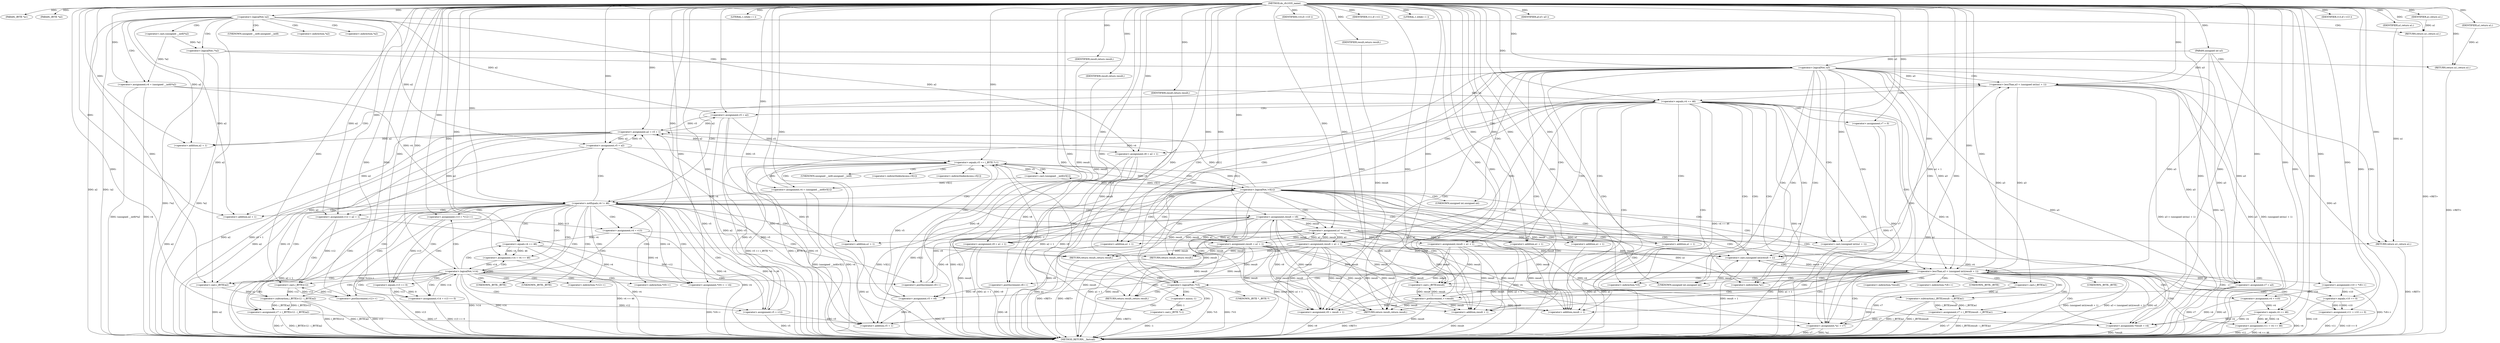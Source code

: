 digraph do_rfc1035_name {  
"1000112" [label = "(METHOD,do_rfc1035_name)" ]
"1000367" [label = "(METHOD_RETURN,__fastcall)" ]
"1000113" [label = "(PARAM,_BYTE *a1)" ]
"1000114" [label = "(PARAM,_BYTE *a2)" ]
"1000115" [label = "(PARAM,unsigned int a3)" ]
"1000129" [label = "(<operator>.logicalNot,!a2)" ]
"1000131" [label = "(RETURN,return a1;,return a1;)" ]
"1000132" [label = "(IDENTIFIER,a1,return a1;)" ]
"1000133" [label = "(<operator>.assignment,v4 = (unsigned __int8)*a2)" ]
"1000135" [label = "(<operator>.cast,(unsigned __int8)*a2)" ]
"1000140" [label = "(<operator>.logicalNot,!*a2)" ]
"1000143" [label = "(RETURN,return a1;,return a1;)" ]
"1000144" [label = "(IDENTIFIER,a1,return a1;)" ]
"1000146" [label = "(<operator>.logicalNot,!a3)" ]
"1000151" [label = "(<operator>.lessThan,a3 < (unsigned int)(a1 + 1))" ]
"1000153" [label = "(<operator>.cast,(unsigned int)(a1 + 1))" ]
"1000155" [label = "(<operator>.addition,a1 + 1)" ]
"1000158" [label = "(RETURN,return a1;,return a1;)" ]
"1000159" [label = "(IDENTIFIER,a1,return a1;)" ]
"1000161" [label = "(<operator>.equals,v4 == 46)" ]
"1000165" [label = "(<operator>.assignment,v5 = a2)" ]
"1000168" [label = "(<operator>.assignment,result = a1 + 1)" ]
"1000170" [label = "(<operator>.addition,a1 + 1)" ]
"1000173" [label = "(<operator>.assignment,v7 = 0)" ]
"1000177" [label = "(<operator>.assignment,result = a1 + 1)" ]
"1000179" [label = "(<operator>.addition,a1 + 1)" ]
"1000182" [label = "(<operator>.assignment,v8 = a2 + 1)" ]
"1000184" [label = "(<operator>.addition,a2 + 1)" ]
"1000188" [label = "(LITERAL,1,while ( 1 ))" ]
"1000190" [label = "(<operator>.assignment,v9 = result + 1)" ]
"1000192" [label = "(<operator>.addition,result + 1)" ]
"1000196" [label = "(<operator>.lessThan,a3 < (unsigned int)(result + 1))" ]
"1000198" [label = "(<operator>.cast,(unsigned int)(result + 1))" ]
"1000200" [label = "(<operator>.addition,result + 1)" ]
"1000203" [label = "(RETURN,return result;,return result;)" ]
"1000204" [label = "(IDENTIFIER,result,return result;)" ]
"1000205" [label = "(<operator>.assignment,*result = v4)" ]
"1000209" [label = "(<operator>.assignment,v5 = v8)" ]
"1000212" [label = "(<operator>.assignment,v10 = *v8++)" ]
"1000215" [label = "(<operator>.postIncrement,v8++)" ]
"1000217" [label = "(<operator>.assignment,v4 = v10)" ]
"1000220" [label = "(<operator>.assignment,v7 = (_BYTE)result - (_BYTE)a1)" ]
"1000222" [label = "(<operator>.subtraction,(_BYTE)result - (_BYTE)a1)" ]
"1000223" [label = "(<operator>.cast,(_BYTE)result)" ]
"1000226" [label = "(<operator>.cast,(_BYTE)a1)" ]
"1000229" [label = "(<operator>.assignment,v11 = v10 == 0)" ]
"1000231" [label = "(<operator>.equals,v10 == 0)" ]
"1000235" [label = "(IDENTIFIER,v10,if ( v10 ))" ]
"1000236" [label = "(<operator>.assignment,v11 = v4 == 46)" ]
"1000238" [label = "(<operator>.equals,v4 == 46)" ]
"1000241" [label = "(<operator>.preIncrement,++result)" ]
"1000244" [label = "(IDENTIFIER,v11,if ( v11 ))" ]
"1000247" [label = "(<operator>.assignment,result = v9)" ]
"1000252" [label = "(LITERAL,1,while ( 1 ))" ]
"1000254" [label = "(<operator>.assignment,*a1 = v7)" ]
"1000259" [label = "(<operator>.logicalNot,!*v5)" ]
"1000262" [label = "(RETURN,return result;,return result;)" ]
"1000263" [label = "(IDENTIFIER,result,return result;)" ]
"1000264" [label = "(<operator>.assignment,a2 = v5 + 1)" ]
"1000266" [label = "(<operator>.addition,v5 + 1)" ]
"1000270" [label = "(<operator>.equals,v5 == (_BYTE *)-1)" ]
"1000272" [label = "(<operator>.cast,(_BYTE *)-1)" ]
"1000274" [label = "(<operator>.minus,-1)" ]
"1000276" [label = "(RETURN,return result;,return result;)" ]
"1000277" [label = "(IDENTIFIER,result,return result;)" ]
"1000278" [label = "(<operator>.assignment,v4 = (unsigned __int8)v5[1])" ]
"1000280" [label = "(<operator>.cast,(unsigned __int8)v5[1])" ]
"1000286" [label = "(<operator>.logicalNot,!v5[1])" ]
"1000290" [label = "(RETURN,return result;,return result;)" ]
"1000291" [label = "(IDENTIFIER,result,return result;)" ]
"1000292" [label = "(<operator>.assignment,a1 = result)" ]
"1000296" [label = "(IDENTIFIER,a3,if ( a3 ))" ]
"1000299" [label = "(<operator>.assignment,v9 = a1 + 1)" ]
"1000301" [label = "(<operator>.addition,a1 + 1)" ]
"1000305" [label = "(<operator>.notEquals,v4 != 46)" ]
"1000309" [label = "(<operator>.assignment,v12 = a2 + 1)" ]
"1000311" [label = "(<operator>.addition,a2 + 1)" ]
"1000316" [label = "(<operator>.assignment,*v9++ = v4)" ]
"1000318" [label = "(<operator>.postIncrement,v9++)" ]
"1000321" [label = "(<operator>.assignment,v5 = v12)" ]
"1000324" [label = "(<operator>.assignment,v7 = (_BYTE)v12 - (_BYTE)a2)" ]
"1000326" [label = "(<operator>.subtraction,(_BYTE)v12 - (_BYTE)a2)" ]
"1000327" [label = "(<operator>.cast,(_BYTE)v12)" ]
"1000330" [label = "(<operator>.cast,(_BYTE)a2)" ]
"1000333" [label = "(<operator>.assignment,v13 = *v12++)" ]
"1000336" [label = "(<operator>.postIncrement,v12++)" ]
"1000338" [label = "(<operator>.assignment,v4 = v13)" ]
"1000341" [label = "(<operator>.assignment,v14 = v13 == 0)" ]
"1000343" [label = "(<operator>.equals,v13 == 0)" ]
"1000347" [label = "(IDENTIFIER,v13,if ( v13 ))" ]
"1000348" [label = "(<operator>.assignment,v14 = v4 == 46)" ]
"1000350" [label = "(<operator>.equals,v4 == 46)" ]
"1000353" [label = "(<operator>.logicalNot,!v14)" ]
"1000356" [label = "(<operator>.assignment,v5 = a2)" ]
"1000359" [label = "(<operator>.assignment,result = a1 + 1)" ]
"1000361" [label = "(<operator>.addition,a1 + 1)" ]
"1000364" [label = "(<operator>.assignment,v7 = a3)" ]
"1000136" [label = "(UNKNOWN,unsigned __int8,unsigned __int8)" ]
"1000137" [label = "(<operator>.indirection,*a2)" ]
"1000141" [label = "(<operator>.indirection,*a2)" ]
"1000154" [label = "(UNKNOWN,unsigned int,unsigned int)" ]
"1000199" [label = "(UNKNOWN,unsigned int,unsigned int)" ]
"1000206" [label = "(<operator>.indirection,*result)" ]
"1000214" [label = "(<operator>.indirection,*v8++)" ]
"1000224" [label = "(UNKNOWN,_BYTE,_BYTE)" ]
"1000227" [label = "(UNKNOWN,_BYTE,_BYTE)" ]
"1000255" [label = "(<operator>.indirection,*a1)" ]
"1000260" [label = "(<operator>.indirection,*v5)" ]
"1000273" [label = "(UNKNOWN,_BYTE *,_BYTE *)" ]
"1000281" [label = "(UNKNOWN,unsigned __int8,unsigned __int8)" ]
"1000282" [label = "(<operator>.indirectIndexAccess,v5[1])" ]
"1000287" [label = "(<operator>.indirectIndexAccess,v5[1])" ]
"1000317" [label = "(<operator>.indirection,*v9++)" ]
"1000328" [label = "(UNKNOWN,_BYTE,_BYTE)" ]
"1000331" [label = "(UNKNOWN,_BYTE,_BYTE)" ]
"1000335" [label = "(<operator>.indirection,*v12++)" ]
  "1000290" -> "1000367"  [ label = "DDG: <RET>"] 
  "1000131" -> "1000367"  [ label = "DDG: <RET>"] 
  "1000158" -> "1000367"  [ label = "DDG: <RET>"] 
  "1000276" -> "1000367"  [ label = "DDG: <RET>"] 
  "1000262" -> "1000367"  [ label = "DDG: <RET>"] 
  "1000348" -> "1000367"  [ label = "DDG: v4 == 46"] 
  "1000226" -> "1000367"  [ label = "DDG: a1"] 
  "1000259" -> "1000367"  [ label = "DDG: *v5"] 
  "1000326" -> "1000367"  [ label = "DDG: (_BYTE)v12"] 
  "1000292" -> "1000367"  [ label = "DDG: result"] 
  "1000165" -> "1000367"  [ label = "DDG: a2"] 
  "1000161" -> "1000367"  [ label = "DDG: v4 == 46"] 
  "1000217" -> "1000367"  [ label = "DDG: v4"] 
  "1000198" -> "1000367"  [ label = "DDG: result + 1"] 
  "1000190" -> "1000367"  [ label = "DDG: v9"] 
  "1000333" -> "1000367"  [ label = "DDG: *v12++"] 
  "1000321" -> "1000367"  [ label = "DDG: v5"] 
  "1000222" -> "1000367"  [ label = "DDG: (_BYTE)result"] 
  "1000324" -> "1000367"  [ label = "DDG: v7"] 
  "1000238" -> "1000367"  [ label = "DDG: v4"] 
  "1000165" -> "1000367"  [ label = "DDG: v5"] 
  "1000343" -> "1000367"  [ label = "DDG: v13"] 
  "1000326" -> "1000367"  [ label = "DDG: (_BYTE)a2"] 
  "1000259" -> "1000367"  [ label = "DDG: !*v5"] 
  "1000353" -> "1000367"  [ label = "DDG: !v14"] 
  "1000173" -> "1000367"  [ label = "DDG: v7"] 
  "1000336" -> "1000367"  [ label = "DDG: v12"] 
  "1000264" -> "1000367"  [ label = "DDG: a2"] 
  "1000350" -> "1000367"  [ label = "DDG: v4"] 
  "1000182" -> "1000367"  [ label = "DDG: a2 + 1"] 
  "1000177" -> "1000367"  [ label = "DDG: result"] 
  "1000229" -> "1000367"  [ label = "DDG: v11"] 
  "1000220" -> "1000367"  [ label = "DDG: v7"] 
  "1000151" -> "1000367"  [ label = "DDG: a3"] 
  "1000129" -> "1000367"  [ label = "DDG: a2"] 
  "1000270" -> "1000367"  [ label = "DDG: (_BYTE *)-1"] 
  "1000272" -> "1000367"  [ label = "DDG: -1"] 
  "1000133" -> "1000367"  [ label = "DDG: v4"] 
  "1000299" -> "1000367"  [ label = "DDG: a1 + 1"] 
  "1000212" -> "1000367"  [ label = "DDG: *v8++"] 
  "1000270" -> "1000367"  [ label = "DDG: v5 == (_BYTE *)-1"] 
  "1000264" -> "1000367"  [ label = "DDG: v5 + 1"] 
  "1000151" -> "1000367"  [ label = "DDG: (unsigned int)(a1 + 1)"] 
  "1000222" -> "1000367"  [ label = "DDG: (_BYTE)a1"] 
  "1000301" -> "1000367"  [ label = "DDG: a1"] 
  "1000182" -> "1000367"  [ label = "DDG: v8"] 
  "1000364" -> "1000367"  [ label = "DDG: v7"] 
  "1000179" -> "1000367"  [ label = "DDG: a1"] 
  "1000146" -> "1000367"  [ label = "DDG: a3"] 
  "1000153" -> "1000367"  [ label = "DDG: a1 + 1"] 
  "1000236" -> "1000367"  [ label = "DDG: v11"] 
  "1000115" -> "1000367"  [ label = "DDG: a3"] 
  "1000270" -> "1000367"  [ label = "DDG: v5"] 
  "1000231" -> "1000367"  [ label = "DDG: v10"] 
  "1000254" -> "1000367"  [ label = "DDG: *a1"] 
  "1000359" -> "1000367"  [ label = "DDG: a1 + 1"] 
  "1000184" -> "1000367"  [ label = "DDG: a2"] 
  "1000220" -> "1000367"  [ label = "DDG: (_BYTE)result - (_BYTE)a1"] 
  "1000278" -> "1000367"  [ label = "DDG: v4"] 
  "1000247" -> "1000367"  [ label = "DDG: v9"] 
  "1000247" -> "1000367"  [ label = "DDG: result"] 
  "1000341" -> "1000367"  [ label = "DDG: v13 == 0"] 
  "1000168" -> "1000367"  [ label = "DDG: a1 + 1"] 
  "1000364" -> "1000367"  [ label = "DDG: a3"] 
  "1000286" -> "1000367"  [ label = "DDG: !v5[1]"] 
  "1000286" -> "1000367"  [ label = "DDG: v5[1]"] 
  "1000196" -> "1000367"  [ label = "DDG: (unsigned int)(result + 1)"] 
  "1000316" -> "1000367"  [ label = "DDG: *v9++"] 
  "1000330" -> "1000367"  [ label = "DDG: a2"] 
  "1000229" -> "1000367"  [ label = "DDG: v10 == 0"] 
  "1000309" -> "1000367"  [ label = "DDG: a2 + 1"] 
  "1000254" -> "1000367"  [ label = "DDG: v7"] 
  "1000170" -> "1000367"  [ label = "DDG: a1"] 
  "1000133" -> "1000367"  [ label = "DDG: (unsigned __int8)*a2"] 
  "1000140" -> "1000367"  [ label = "DDG: *a2"] 
  "1000278" -> "1000367"  [ label = "DDG: (unsigned __int8)v5[1]"] 
  "1000155" -> "1000367"  [ label = "DDG: a1"] 
  "1000305" -> "1000367"  [ label = "DDG: v4"] 
  "1000299" -> "1000367"  [ label = "DDG: v9"] 
  "1000200" -> "1000367"  [ label = "DDG: result"] 
  "1000205" -> "1000367"  [ label = "DDG: *result"] 
  "1000241" -> "1000367"  [ label = "DDG: result"] 
  "1000177" -> "1000367"  [ label = "DDG: a1 + 1"] 
  "1000196" -> "1000367"  [ label = "DDG: a3 < (unsigned int)(result + 1)"] 
  "1000168" -> "1000367"  [ label = "DDG: result"] 
  "1000338" -> "1000367"  [ label = "DDG: v4"] 
  "1000353" -> "1000367"  [ label = "DDG: v14"] 
  "1000140" -> "1000367"  [ label = "DDG: !*a2"] 
  "1000215" -> "1000367"  [ label = "DDG: v8"] 
  "1000129" -> "1000367"  [ label = "DDG: !a2"] 
  "1000356" -> "1000367"  [ label = "DDG: v5"] 
  "1000209" -> "1000367"  [ label = "DDG: v5"] 
  "1000236" -> "1000367"  [ label = "DDG: v4 == 46"] 
  "1000305" -> "1000367"  [ label = "DDG: v4 != 46"] 
  "1000324" -> "1000367"  [ label = "DDG: (_BYTE)v12 - (_BYTE)a2"] 
  "1000196" -> "1000367"  [ label = "DDG: a3"] 
  "1000146" -> "1000367"  [ label = "DDG: !a3"] 
  "1000356" -> "1000367"  [ label = "DDG: a2"] 
  "1000361" -> "1000367"  [ label = "DDG: a1"] 
  "1000161" -> "1000367"  [ label = "DDG: v4"] 
  "1000151" -> "1000367"  [ label = "DDG: a3 < (unsigned int)(a1 + 1)"] 
  "1000359" -> "1000367"  [ label = "DDG: result"] 
  "1000143" -> "1000367"  [ label = "DDG: <RET>"] 
  "1000203" -> "1000367"  [ label = "DDG: <RET>"] 
  "1000112" -> "1000113"  [ label = "DDG: "] 
  "1000112" -> "1000114"  [ label = "DDG: "] 
  "1000112" -> "1000115"  [ label = "DDG: "] 
  "1000112" -> "1000129"  [ label = "DDG: "] 
  "1000132" -> "1000131"  [ label = "DDG: a1"] 
  "1000112" -> "1000131"  [ label = "DDG: "] 
  "1000112" -> "1000132"  [ label = "DDG: "] 
  "1000135" -> "1000133"  [ label = "DDG: *a2"] 
  "1000112" -> "1000133"  [ label = "DDG: "] 
  "1000135" -> "1000140"  [ label = "DDG: *a2"] 
  "1000144" -> "1000143"  [ label = "DDG: a1"] 
  "1000112" -> "1000143"  [ label = "DDG: "] 
  "1000112" -> "1000144"  [ label = "DDG: "] 
  "1000115" -> "1000146"  [ label = "DDG: a3"] 
  "1000112" -> "1000146"  [ label = "DDG: "] 
  "1000146" -> "1000151"  [ label = "DDG: a3"] 
  "1000196" -> "1000151"  [ label = "DDG: a3"] 
  "1000115" -> "1000151"  [ label = "DDG: a3"] 
  "1000112" -> "1000151"  [ label = "DDG: "] 
  "1000153" -> "1000151"  [ label = "DDG: a1 + 1"] 
  "1000292" -> "1000153"  [ label = "DDG: a1"] 
  "1000112" -> "1000153"  [ label = "DDG: "] 
  "1000292" -> "1000155"  [ label = "DDG: a1"] 
  "1000112" -> "1000155"  [ label = "DDG: "] 
  "1000159" -> "1000158"  [ label = "DDG: a1"] 
  "1000292" -> "1000158"  [ label = "DDG: a1"] 
  "1000112" -> "1000158"  [ label = "DDG: "] 
  "1000112" -> "1000159"  [ label = "DDG: "] 
  "1000133" -> "1000161"  [ label = "DDG: v4"] 
  "1000278" -> "1000161"  [ label = "DDG: v4"] 
  "1000112" -> "1000161"  [ label = "DDG: "] 
  "1000264" -> "1000165"  [ label = "DDG: a2"] 
  "1000129" -> "1000165"  [ label = "DDG: a2"] 
  "1000112" -> "1000165"  [ label = "DDG: "] 
  "1000112" -> "1000168"  [ label = "DDG: "] 
  "1000292" -> "1000168"  [ label = "DDG: a1"] 
  "1000112" -> "1000170"  [ label = "DDG: "] 
  "1000292" -> "1000170"  [ label = "DDG: a1"] 
  "1000112" -> "1000173"  [ label = "DDG: "] 
  "1000112" -> "1000177"  [ label = "DDG: "] 
  "1000292" -> "1000177"  [ label = "DDG: a1"] 
  "1000112" -> "1000179"  [ label = "DDG: "] 
  "1000292" -> "1000179"  [ label = "DDG: a1"] 
  "1000264" -> "1000182"  [ label = "DDG: a2"] 
  "1000129" -> "1000182"  [ label = "DDG: a2"] 
  "1000112" -> "1000182"  [ label = "DDG: "] 
  "1000264" -> "1000184"  [ label = "DDG: a2"] 
  "1000129" -> "1000184"  [ label = "DDG: a2"] 
  "1000112" -> "1000184"  [ label = "DDG: "] 
  "1000112" -> "1000188"  [ label = "DDG: "] 
  "1000177" -> "1000190"  [ label = "DDG: result"] 
  "1000247" -> "1000190"  [ label = "DDG: result"] 
  "1000359" -> "1000190"  [ label = "DDG: result"] 
  "1000241" -> "1000190"  [ label = "DDG: result"] 
  "1000168" -> "1000190"  [ label = "DDG: result"] 
  "1000112" -> "1000190"  [ label = "DDG: "] 
  "1000177" -> "1000192"  [ label = "DDG: result"] 
  "1000247" -> "1000192"  [ label = "DDG: result"] 
  "1000359" -> "1000192"  [ label = "DDG: result"] 
  "1000241" -> "1000192"  [ label = "DDG: result"] 
  "1000168" -> "1000192"  [ label = "DDG: result"] 
  "1000112" -> "1000192"  [ label = "DDG: "] 
  "1000151" -> "1000196"  [ label = "DDG: a3"] 
  "1000146" -> "1000196"  [ label = "DDG: a3"] 
  "1000115" -> "1000196"  [ label = "DDG: a3"] 
  "1000112" -> "1000196"  [ label = "DDG: "] 
  "1000198" -> "1000196"  [ label = "DDG: result + 1"] 
  "1000112" -> "1000198"  [ label = "DDG: "] 
  "1000177" -> "1000198"  [ label = "DDG: result"] 
  "1000247" -> "1000198"  [ label = "DDG: result"] 
  "1000359" -> "1000198"  [ label = "DDG: result"] 
  "1000241" -> "1000198"  [ label = "DDG: result"] 
  "1000168" -> "1000198"  [ label = "DDG: result"] 
  "1000112" -> "1000200"  [ label = "DDG: "] 
  "1000177" -> "1000200"  [ label = "DDG: result"] 
  "1000247" -> "1000200"  [ label = "DDG: result"] 
  "1000359" -> "1000200"  [ label = "DDG: result"] 
  "1000241" -> "1000200"  [ label = "DDG: result"] 
  "1000168" -> "1000200"  [ label = "DDG: result"] 
  "1000204" -> "1000203"  [ label = "DDG: result"] 
  "1000112" -> "1000203"  [ label = "DDG: "] 
  "1000177" -> "1000203"  [ label = "DDG: result"] 
  "1000247" -> "1000203"  [ label = "DDG: result"] 
  "1000359" -> "1000203"  [ label = "DDG: result"] 
  "1000241" -> "1000203"  [ label = "DDG: result"] 
  "1000168" -> "1000203"  [ label = "DDG: result"] 
  "1000112" -> "1000204"  [ label = "DDG: "] 
  "1000217" -> "1000205"  [ label = "DDG: v4"] 
  "1000238" -> "1000205"  [ label = "DDG: v4"] 
  "1000350" -> "1000205"  [ label = "DDG: v4"] 
  "1000305" -> "1000205"  [ label = "DDG: v4"] 
  "1000338" -> "1000205"  [ label = "DDG: v4"] 
  "1000161" -> "1000205"  [ label = "DDG: v4"] 
  "1000112" -> "1000205"  [ label = "DDG: "] 
  "1000182" -> "1000209"  [ label = "DDG: v8"] 
  "1000215" -> "1000209"  [ label = "DDG: v8"] 
  "1000112" -> "1000209"  [ label = "DDG: "] 
  "1000112" -> "1000212"  [ label = "DDG: "] 
  "1000112" -> "1000215"  [ label = "DDG: "] 
  "1000182" -> "1000215"  [ label = "DDG: v8"] 
  "1000212" -> "1000217"  [ label = "DDG: v10"] 
  "1000112" -> "1000217"  [ label = "DDG: "] 
  "1000222" -> "1000220"  [ label = "DDG: (_BYTE)result"] 
  "1000222" -> "1000220"  [ label = "DDG: (_BYTE)a1"] 
  "1000112" -> "1000220"  [ label = "DDG: "] 
  "1000223" -> "1000222"  [ label = "DDG: result"] 
  "1000112" -> "1000223"  [ label = "DDG: "] 
  "1000177" -> "1000223"  [ label = "DDG: result"] 
  "1000247" -> "1000223"  [ label = "DDG: result"] 
  "1000359" -> "1000223"  [ label = "DDG: result"] 
  "1000241" -> "1000223"  [ label = "DDG: result"] 
  "1000168" -> "1000223"  [ label = "DDG: result"] 
  "1000226" -> "1000222"  [ label = "DDG: a1"] 
  "1000112" -> "1000226"  [ label = "DDG: "] 
  "1000292" -> "1000226"  [ label = "DDG: a1"] 
  "1000231" -> "1000229"  [ label = "DDG: v10"] 
  "1000231" -> "1000229"  [ label = "DDG: 0"] 
  "1000112" -> "1000229"  [ label = "DDG: "] 
  "1000112" -> "1000231"  [ label = "DDG: "] 
  "1000212" -> "1000231"  [ label = "DDG: v10"] 
  "1000112" -> "1000235"  [ label = "DDG: "] 
  "1000238" -> "1000236"  [ label = "DDG: v4"] 
  "1000238" -> "1000236"  [ label = "DDG: 46"] 
  "1000112" -> "1000236"  [ label = "DDG: "] 
  "1000217" -> "1000238"  [ label = "DDG: v4"] 
  "1000112" -> "1000238"  [ label = "DDG: "] 
  "1000223" -> "1000241"  [ label = "DDG: result"] 
  "1000112" -> "1000241"  [ label = "DDG: "] 
  "1000112" -> "1000244"  [ label = "DDG: "] 
  "1000190" -> "1000247"  [ label = "DDG: v9"] 
  "1000318" -> "1000247"  [ label = "DDG: v9"] 
  "1000112" -> "1000247"  [ label = "DDG: "] 
  "1000112" -> "1000252"  [ label = "DDG: "] 
  "1000324" -> "1000254"  [ label = "DDG: v7"] 
  "1000173" -> "1000254"  [ label = "DDG: v7"] 
  "1000220" -> "1000254"  [ label = "DDG: v7"] 
  "1000364" -> "1000254"  [ label = "DDG: v7"] 
  "1000112" -> "1000254"  [ label = "DDG: "] 
  "1000263" -> "1000262"  [ label = "DDG: result"] 
  "1000247" -> "1000262"  [ label = "DDG: result"] 
  "1000168" -> "1000262"  [ label = "DDG: result"] 
  "1000359" -> "1000262"  [ label = "DDG: result"] 
  "1000112" -> "1000263"  [ label = "DDG: "] 
  "1000321" -> "1000264"  [ label = "DDG: v5"] 
  "1000165" -> "1000264"  [ label = "DDG: v5"] 
  "1000286" -> "1000264"  [ label = "DDG: v5[1]"] 
  "1000356" -> "1000264"  [ label = "DDG: v5"] 
  "1000209" -> "1000264"  [ label = "DDG: v5"] 
  "1000112" -> "1000264"  [ label = "DDG: "] 
  "1000321" -> "1000266"  [ label = "DDG: v5"] 
  "1000165" -> "1000266"  [ label = "DDG: v5"] 
  "1000286" -> "1000266"  [ label = "DDG: v5[1]"] 
  "1000356" -> "1000266"  [ label = "DDG: v5"] 
  "1000209" -> "1000266"  [ label = "DDG: v5"] 
  "1000112" -> "1000266"  [ label = "DDG: "] 
  "1000286" -> "1000270"  [ label = "DDG: v5[1]"] 
  "1000112" -> "1000270"  [ label = "DDG: "] 
  "1000321" -> "1000270"  [ label = "DDG: v5"] 
  "1000165" -> "1000270"  [ label = "DDG: v5"] 
  "1000356" -> "1000270"  [ label = "DDG: v5"] 
  "1000209" -> "1000270"  [ label = "DDG: v5"] 
  "1000272" -> "1000270"  [ label = "DDG: -1"] 
  "1000274" -> "1000272"  [ label = "DDG: 1"] 
  "1000112" -> "1000274"  [ label = "DDG: "] 
  "1000277" -> "1000276"  [ label = "DDG: result"] 
  "1000247" -> "1000276"  [ label = "DDG: result"] 
  "1000168" -> "1000276"  [ label = "DDG: result"] 
  "1000359" -> "1000276"  [ label = "DDG: result"] 
  "1000112" -> "1000277"  [ label = "DDG: "] 
  "1000280" -> "1000278"  [ label = "DDG: v5[1]"] 
  "1000112" -> "1000278"  [ label = "DDG: "] 
  "1000270" -> "1000280"  [ label = "DDG: v5"] 
  "1000286" -> "1000280"  [ label = "DDG: v5[1]"] 
  "1000280" -> "1000286"  [ label = "DDG: v5[1]"] 
  "1000270" -> "1000286"  [ label = "DDG: v5"] 
  "1000291" -> "1000290"  [ label = "DDG: result"] 
  "1000247" -> "1000290"  [ label = "DDG: result"] 
  "1000168" -> "1000290"  [ label = "DDG: result"] 
  "1000359" -> "1000290"  [ label = "DDG: result"] 
  "1000112" -> "1000291"  [ label = "DDG: "] 
  "1000247" -> "1000292"  [ label = "DDG: result"] 
  "1000168" -> "1000292"  [ label = "DDG: result"] 
  "1000359" -> "1000292"  [ label = "DDG: result"] 
  "1000112" -> "1000292"  [ label = "DDG: "] 
  "1000112" -> "1000296"  [ label = "DDG: "] 
  "1000292" -> "1000299"  [ label = "DDG: a1"] 
  "1000112" -> "1000299"  [ label = "DDG: "] 
  "1000292" -> "1000301"  [ label = "DDG: a1"] 
  "1000112" -> "1000301"  [ label = "DDG: "] 
  "1000133" -> "1000305"  [ label = "DDG: v4"] 
  "1000278" -> "1000305"  [ label = "DDG: v4"] 
  "1000112" -> "1000305"  [ label = "DDG: "] 
  "1000264" -> "1000309"  [ label = "DDG: a2"] 
  "1000129" -> "1000309"  [ label = "DDG: a2"] 
  "1000112" -> "1000309"  [ label = "DDG: "] 
  "1000264" -> "1000311"  [ label = "DDG: a2"] 
  "1000129" -> "1000311"  [ label = "DDG: a2"] 
  "1000112" -> "1000311"  [ label = "DDG: "] 
  "1000350" -> "1000316"  [ label = "DDG: v4"] 
  "1000305" -> "1000316"  [ label = "DDG: v4"] 
  "1000338" -> "1000316"  [ label = "DDG: v4"] 
  "1000112" -> "1000316"  [ label = "DDG: "] 
  "1000299" -> "1000318"  [ label = "DDG: v9"] 
  "1000112" -> "1000318"  [ label = "DDG: "] 
  "1000336" -> "1000321"  [ label = "DDG: v12"] 
  "1000309" -> "1000321"  [ label = "DDG: v12"] 
  "1000112" -> "1000321"  [ label = "DDG: "] 
  "1000326" -> "1000324"  [ label = "DDG: (_BYTE)v12"] 
  "1000326" -> "1000324"  [ label = "DDG: (_BYTE)a2"] 
  "1000112" -> "1000324"  [ label = "DDG: "] 
  "1000327" -> "1000326"  [ label = "DDG: v12"] 
  "1000112" -> "1000327"  [ label = "DDG: "] 
  "1000336" -> "1000327"  [ label = "DDG: v12"] 
  "1000309" -> "1000327"  [ label = "DDG: v12"] 
  "1000330" -> "1000326"  [ label = "DDG: a2"] 
  "1000112" -> "1000330"  [ label = "DDG: "] 
  "1000264" -> "1000330"  [ label = "DDG: a2"] 
  "1000129" -> "1000330"  [ label = "DDG: a2"] 
  "1000112" -> "1000333"  [ label = "DDG: "] 
  "1000327" -> "1000336"  [ label = "DDG: v12"] 
  "1000112" -> "1000336"  [ label = "DDG: "] 
  "1000333" -> "1000338"  [ label = "DDG: v13"] 
  "1000112" -> "1000338"  [ label = "DDG: "] 
  "1000343" -> "1000341"  [ label = "DDG: v13"] 
  "1000343" -> "1000341"  [ label = "DDG: 0"] 
  "1000112" -> "1000341"  [ label = "DDG: "] 
  "1000112" -> "1000343"  [ label = "DDG: "] 
  "1000333" -> "1000343"  [ label = "DDG: v13"] 
  "1000112" -> "1000347"  [ label = "DDG: "] 
  "1000350" -> "1000348"  [ label = "DDG: v4"] 
  "1000350" -> "1000348"  [ label = "DDG: 46"] 
  "1000112" -> "1000348"  [ label = "DDG: "] 
  "1000338" -> "1000350"  [ label = "DDG: v4"] 
  "1000112" -> "1000350"  [ label = "DDG: "] 
  "1000341" -> "1000353"  [ label = "DDG: v14"] 
  "1000348" -> "1000353"  [ label = "DDG: v14"] 
  "1000112" -> "1000353"  [ label = "DDG: "] 
  "1000264" -> "1000356"  [ label = "DDG: a2"] 
  "1000129" -> "1000356"  [ label = "DDG: a2"] 
  "1000112" -> "1000356"  [ label = "DDG: "] 
  "1000112" -> "1000359"  [ label = "DDG: "] 
  "1000292" -> "1000359"  [ label = "DDG: a1"] 
  "1000112" -> "1000361"  [ label = "DDG: "] 
  "1000292" -> "1000361"  [ label = "DDG: a1"] 
  "1000151" -> "1000364"  [ label = "DDG: a3"] 
  "1000146" -> "1000364"  [ label = "DDG: a3"] 
  "1000196" -> "1000364"  [ label = "DDG: a3"] 
  "1000115" -> "1000364"  [ label = "DDG: a3"] 
  "1000112" -> "1000364"  [ label = "DDG: "] 
  "1000129" -> "1000141"  [ label = "CDG: "] 
  "1000129" -> "1000140"  [ label = "CDG: "] 
  "1000129" -> "1000137"  [ label = "CDG: "] 
  "1000129" -> "1000136"  [ label = "CDG: "] 
  "1000129" -> "1000135"  [ label = "CDG: "] 
  "1000129" -> "1000133"  [ label = "CDG: "] 
  "1000129" -> "1000131"  [ label = "CDG: "] 
  "1000140" -> "1000143"  [ label = "CDG: "] 
  "1000140" -> "1000146"  [ label = "CDG: "] 
  "1000146" -> "1000155"  [ label = "CDG: "] 
  "1000146" -> "1000154"  [ label = "CDG: "] 
  "1000146" -> "1000153"  [ label = "CDG: "] 
  "1000146" -> "1000151"  [ label = "CDG: "] 
  "1000146" -> "1000301"  [ label = "CDG: "] 
  "1000146" -> "1000299"  [ label = "CDG: "] 
  "1000146" -> "1000305"  [ label = "CDG: "] 
  "1000146" -> "1000255"  [ label = "CDG: "] 
  "1000146" -> "1000254"  [ label = "CDG: "] 
  "1000146" -> "1000260"  [ label = "CDG: "] 
  "1000146" -> "1000259"  [ label = "CDG: "] 
  "1000146" -> "1000192"  [ label = "CDG: "] 
  "1000146" -> "1000190"  [ label = "CDG: "] 
  "1000146" -> "1000200"  [ label = "CDG: "] 
  "1000146" -> "1000199"  [ label = "CDG: "] 
  "1000146" -> "1000198"  [ label = "CDG: "] 
  "1000146" -> "1000196"  [ label = "CDG: "] 
  "1000151" -> "1000158"  [ label = "CDG: "] 
  "1000151" -> "1000161"  [ label = "CDG: "] 
  "1000161" -> "1000173"  [ label = "CDG: "] 
  "1000161" -> "1000170"  [ label = "CDG: "] 
  "1000161" -> "1000168"  [ label = "CDG: "] 
  "1000161" -> "1000165"  [ label = "CDG: "] 
  "1000161" -> "1000184"  [ label = "CDG: "] 
  "1000161" -> "1000182"  [ label = "CDG: "] 
  "1000161" -> "1000179"  [ label = "CDG: "] 
  "1000161" -> "1000177"  [ label = "CDG: "] 
  "1000161" -> "1000192"  [ label = "CDG: "] 
  "1000161" -> "1000190"  [ label = "CDG: "] 
  "1000161" -> "1000200"  [ label = "CDG: "] 
  "1000161" -> "1000199"  [ label = "CDG: "] 
  "1000161" -> "1000198"  [ label = "CDG: "] 
  "1000161" -> "1000196"  [ label = "CDG: "] 
  "1000161" -> "1000255"  [ label = "CDG: "] 
  "1000161" -> "1000254"  [ label = "CDG: "] 
  "1000161" -> "1000260"  [ label = "CDG: "] 
  "1000161" -> "1000259"  [ label = "CDG: "] 
  "1000196" -> "1000206"  [ label = "CDG: "] 
  "1000196" -> "1000205"  [ label = "CDG: "] 
  "1000196" -> "1000203"  [ label = "CDG: "] 
  "1000196" -> "1000224"  [ label = "CDG: "] 
  "1000196" -> "1000223"  [ label = "CDG: "] 
  "1000196" -> "1000222"  [ label = "CDG: "] 
  "1000196" -> "1000220"  [ label = "CDG: "] 
  "1000196" -> "1000217"  [ label = "CDG: "] 
  "1000196" -> "1000215"  [ label = "CDG: "] 
  "1000196" -> "1000214"  [ label = "CDG: "] 
  "1000196" -> "1000212"  [ label = "CDG: "] 
  "1000196" -> "1000209"  [ label = "CDG: "] 
  "1000196" -> "1000231"  [ label = "CDG: "] 
  "1000196" -> "1000229"  [ label = "CDG: "] 
  "1000196" -> "1000227"  [ label = "CDG: "] 
  "1000196" -> "1000226"  [ label = "CDG: "] 
  "1000196" -> "1000241"  [ label = "CDG: "] 
  "1000196" -> "1000238"  [ label = "CDG: "] 
  "1000196" -> "1000236"  [ label = "CDG: "] 
  "1000196" -> "1000247"  [ label = "CDG: "] 
  "1000196" -> "1000192"  [ label = "CDG: "] 
  "1000196" -> "1000190"  [ label = "CDG: "] 
  "1000196" -> "1000200"  [ label = "CDG: "] 
  "1000196" -> "1000199"  [ label = "CDG: "] 
  "1000196" -> "1000198"  [ label = "CDG: "] 
  "1000196" -> "1000196"  [ label = "CDG: "] 
  "1000196" -> "1000255"  [ label = "CDG: "] 
  "1000196" -> "1000254"  [ label = "CDG: "] 
  "1000196" -> "1000260"  [ label = "CDG: "] 
  "1000196" -> "1000259"  [ label = "CDG: "] 
  "1000259" -> "1000272"  [ label = "CDG: "] 
  "1000259" -> "1000270"  [ label = "CDG: "] 
  "1000259" -> "1000266"  [ label = "CDG: "] 
  "1000259" -> "1000264"  [ label = "CDG: "] 
  "1000259" -> "1000262"  [ label = "CDG: "] 
  "1000259" -> "1000274"  [ label = "CDG: "] 
  "1000259" -> "1000273"  [ label = "CDG: "] 
  "1000270" -> "1000287"  [ label = "CDG: "] 
  "1000270" -> "1000286"  [ label = "CDG: "] 
  "1000270" -> "1000282"  [ label = "CDG: "] 
  "1000270" -> "1000281"  [ label = "CDG: "] 
  "1000270" -> "1000280"  [ label = "CDG: "] 
  "1000270" -> "1000278"  [ label = "CDG: "] 
  "1000270" -> "1000276"  [ label = "CDG: "] 
  "1000286" -> "1000292"  [ label = "CDG: "] 
  "1000286" -> "1000290"  [ label = "CDG: "] 
  "1000286" -> "1000155"  [ label = "CDG: "] 
  "1000286" -> "1000154"  [ label = "CDG: "] 
  "1000286" -> "1000153"  [ label = "CDG: "] 
  "1000286" -> "1000151"  [ label = "CDG: "] 
  "1000286" -> "1000301"  [ label = "CDG: "] 
  "1000286" -> "1000299"  [ label = "CDG: "] 
  "1000286" -> "1000305"  [ label = "CDG: "] 
  "1000286" -> "1000255"  [ label = "CDG: "] 
  "1000286" -> "1000254"  [ label = "CDG: "] 
  "1000286" -> "1000260"  [ label = "CDG: "] 
  "1000286" -> "1000259"  [ label = "CDG: "] 
  "1000286" -> "1000192"  [ label = "CDG: "] 
  "1000286" -> "1000190"  [ label = "CDG: "] 
  "1000286" -> "1000200"  [ label = "CDG: "] 
  "1000286" -> "1000199"  [ label = "CDG: "] 
  "1000286" -> "1000198"  [ label = "CDG: "] 
  "1000286" -> "1000196"  [ label = "CDG: "] 
  "1000305" -> "1000247"  [ label = "CDG: "] 
  "1000305" -> "1000318"  [ label = "CDG: "] 
  "1000305" -> "1000317"  [ label = "CDG: "] 
  "1000305" -> "1000316"  [ label = "CDG: "] 
  "1000305" -> "1000311"  [ label = "CDG: "] 
  "1000305" -> "1000309"  [ label = "CDG: "] 
  "1000305" -> "1000336"  [ label = "CDG: "] 
  "1000305" -> "1000335"  [ label = "CDG: "] 
  "1000305" -> "1000333"  [ label = "CDG: "] 
  "1000305" -> "1000331"  [ label = "CDG: "] 
  "1000305" -> "1000330"  [ label = "CDG: "] 
  "1000305" -> "1000328"  [ label = "CDG: "] 
  "1000305" -> "1000327"  [ label = "CDG: "] 
  "1000305" -> "1000326"  [ label = "CDG: "] 
  "1000305" -> "1000324"  [ label = "CDG: "] 
  "1000305" -> "1000321"  [ label = "CDG: "] 
  "1000305" -> "1000343"  [ label = "CDG: "] 
  "1000305" -> "1000341"  [ label = "CDG: "] 
  "1000305" -> "1000338"  [ label = "CDG: "] 
  "1000305" -> "1000364"  [ label = "CDG: "] 
  "1000305" -> "1000361"  [ label = "CDG: "] 
  "1000305" -> "1000359"  [ label = "CDG: "] 
  "1000305" -> "1000356"  [ label = "CDG: "] 
  "1000305" -> "1000353"  [ label = "CDG: "] 
  "1000305" -> "1000350"  [ label = "CDG: "] 
  "1000305" -> "1000348"  [ label = "CDG: "] 
  "1000353" -> "1000318"  [ label = "CDG: "] 
  "1000353" -> "1000317"  [ label = "CDG: "] 
  "1000353" -> "1000316"  [ label = "CDG: "] 
  "1000353" -> "1000336"  [ label = "CDG: "] 
  "1000353" -> "1000335"  [ label = "CDG: "] 
  "1000353" -> "1000333"  [ label = "CDG: "] 
  "1000353" -> "1000331"  [ label = "CDG: "] 
  "1000353" -> "1000330"  [ label = "CDG: "] 
  "1000353" -> "1000328"  [ label = "CDG: "] 
  "1000353" -> "1000327"  [ label = "CDG: "] 
  "1000353" -> "1000326"  [ label = "CDG: "] 
  "1000353" -> "1000324"  [ label = "CDG: "] 
  "1000353" -> "1000321"  [ label = "CDG: "] 
  "1000353" -> "1000343"  [ label = "CDG: "] 
  "1000353" -> "1000341"  [ label = "CDG: "] 
  "1000353" -> "1000338"  [ label = "CDG: "] 
  "1000353" -> "1000353"  [ label = "CDG: "] 
  "1000353" -> "1000350"  [ label = "CDG: "] 
  "1000353" -> "1000348"  [ label = "CDG: "] 
}
